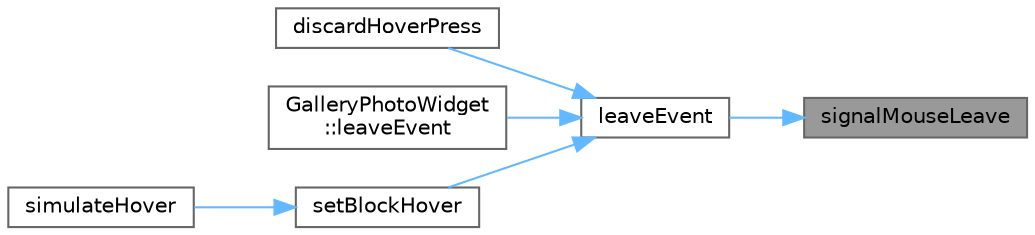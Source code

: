 digraph "signalMouseLeave"
{
 // LATEX_PDF_SIZE
  bgcolor="transparent";
  edge [fontname=Helvetica,fontsize=10,labelfontname=Helvetica,labelfontsize=10];
  node [fontname=Helvetica,fontsize=10,shape=box,height=0.2,width=0.4];
  rankdir="RL";
  Node1 [id="Node000001",label="signalMouseLeave",height=0.2,width=0.4,color="gray40", fillcolor="grey60", style="filled", fontcolor="black",tooltip="鼠标离开"];
  Node1 -> Node2 [id="edge1_Node000001_Node000002",dir="back",color="steelblue1",style="solid",tooltip=" "];
  Node2 [id="Node000002",label="leaveEvent",height=0.2,width=0.4,color="grey40", fillcolor="white", style="filled",URL="$class_interactive_button_base.html#a5389554336d47de8a8249cf2aaf682a2",tooltip="鼠标离开事件"];
  Node2 -> Node3 [id="edge2_Node000002_Node000003",dir="back",color="steelblue1",style="solid",tooltip=" "];
  Node3 [id="Node000003",label="discardHoverPress",height=0.2,width=0.4,color="grey40", fillcolor="white", style="filled",URL="$class_interactive_button_base.html#a2305ba027b63917e3e42f881fb41a7a5",tooltip="取消悬浮和按下状态"];
  Node2 -> Node4 [id="edge3_Node000002_Node000004",dir="back",color="steelblue1",style="solid",tooltip=" "];
  Node4 [id="Node000004",label="GalleryPhotoWidget\l::leaveEvent",height=0.2,width=0.4,color="grey40", fillcolor="white", style="filled",URL="$class_gallery_photo_widget.html#a5389554336d47de8a8249cf2aaf682a2",tooltip="鼠标离开事件，恢复标题颜色和阴影"];
  Node2 -> Node5 [id="edge4_Node000002_Node000005",dir="back",color="steelblue1",style="solid",tooltip=" "];
  Node5 [id="Node000005",label="setBlockHover",height=0.2,width=0.4,color="grey40", fillcolor="white", style="filled",URL="$class_interactive_button_base.html#a48b47bae39bb66fac8d303d374197f8c",tooltip="设置是否屏蔽悬浮效果"];
  Node5 -> Node6 [id="edge5_Node000005_Node000006",dir="back",color="steelblue1",style="solid",tooltip=" "];
  Node6 [id="Node000006",label="simulateHover",height=0.2,width=0.4,color="grey40", fillcolor="white", style="filled",URL="$class_interactive_button_base.html#a4f1950a9b78331a1cce8846ac293d508",tooltip="模拟悬浮状态"];
}
